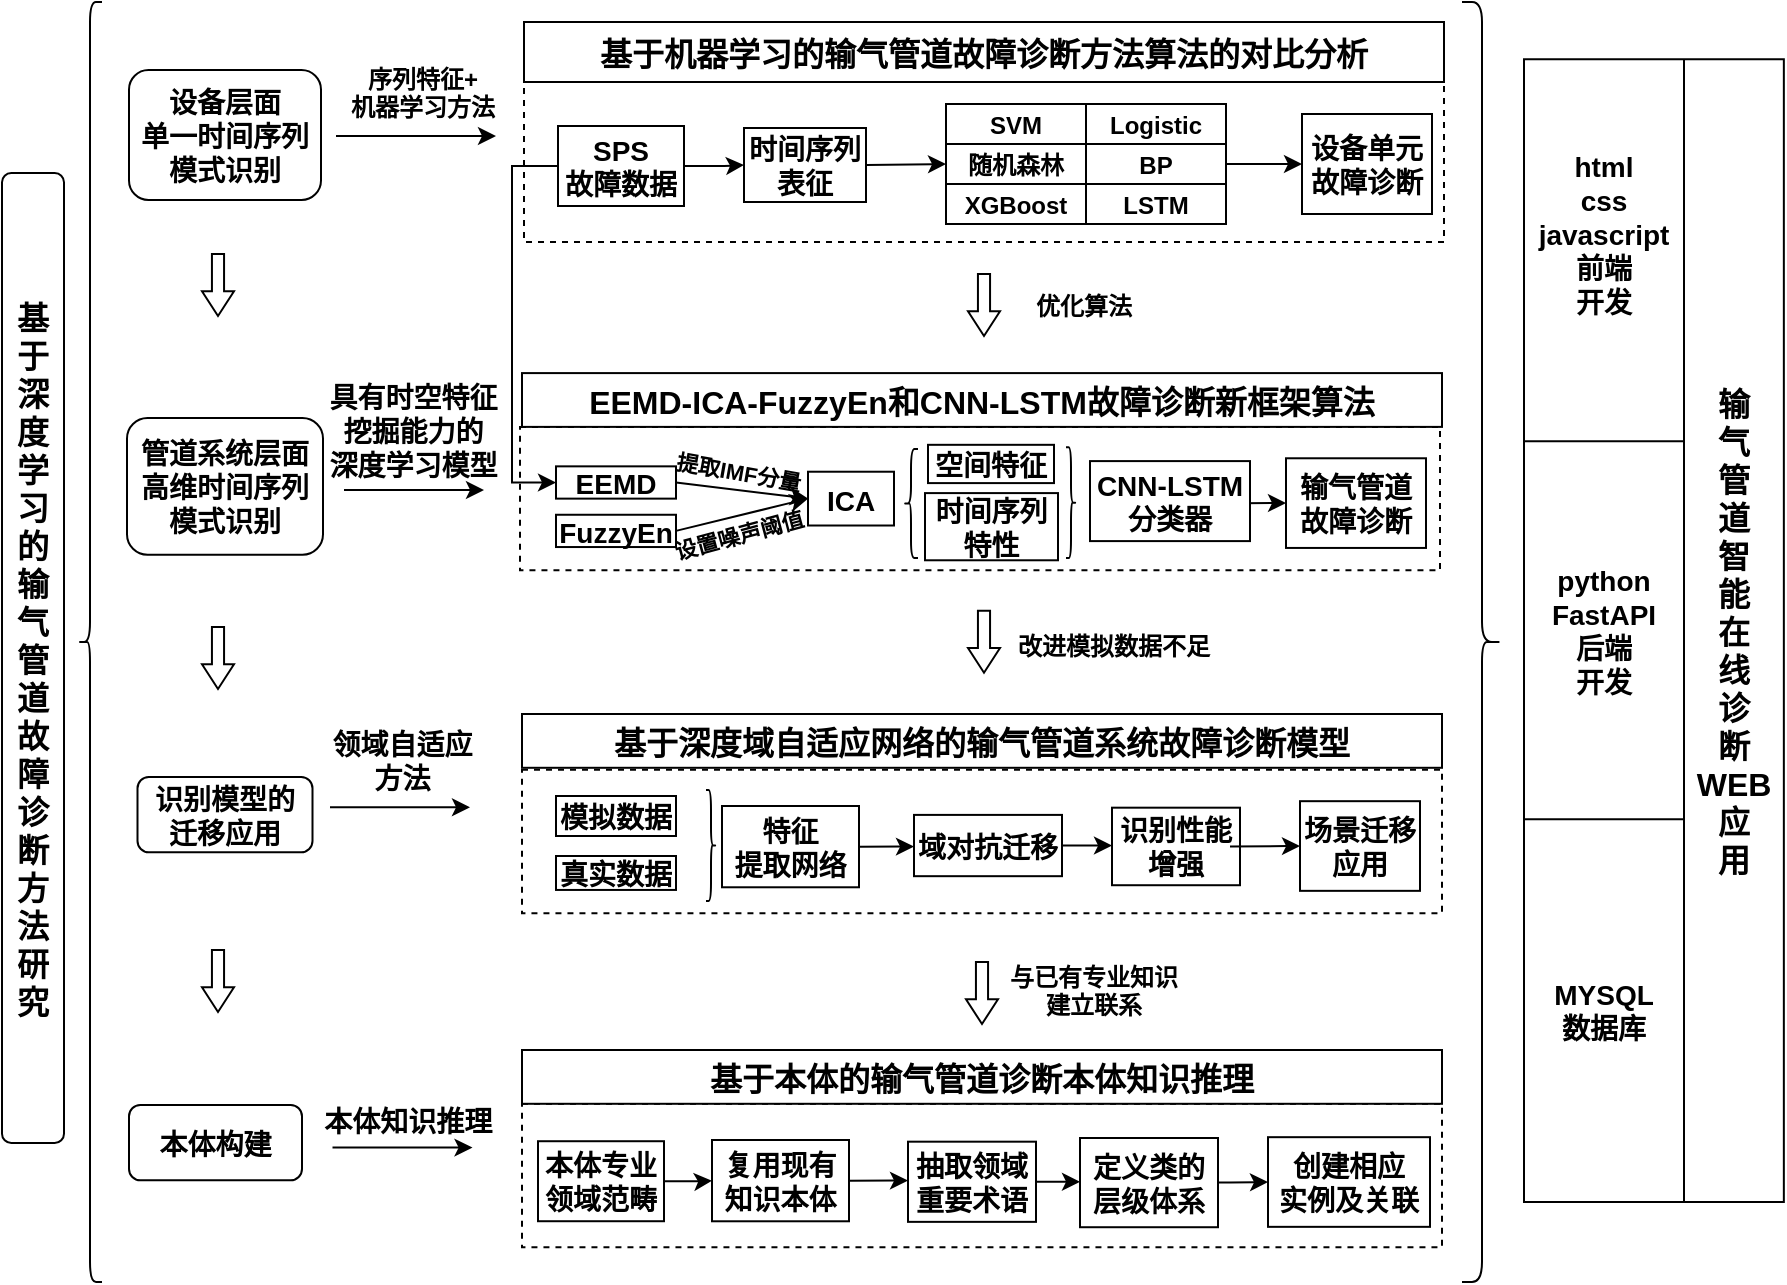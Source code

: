 <mxfile version="22.1.2" type="github">
  <diagram name="第 1 页" id="HYvwxCKRt6-kvIY1RSBt">
    <mxGraphModel dx="720" dy="1565" grid="1" gridSize="10" guides="1" tooltips="1" connect="1" arrows="1" fold="1" page="1" pageScale="1" pageWidth="827" pageHeight="1169" math="0" shadow="0">
      <root>
        <mxCell id="0" />
        <mxCell id="1" parent="0" />
        <mxCell id="2n91kEc1MEfVxPzDMiQJ-1" value="基&#xa;于&#xa;深&#xa;度&#xa;学&#xa;习&#xa;的&#xa;输&#xa;气&#xa;管&#xa;道&#xa;故&#xa;障&#xa;诊&#xa;断&#xa;方&#xa;法&#xa;研&#xa;究" style="rounded=1;glass=0;fontFamily=Helvetica;fontStyle=1;fontSize=16;" vertex="1" parent="1">
          <mxGeometry x="9" y="-974.5" width="31" height="485" as="geometry" />
        </mxCell>
        <mxCell id="2n91kEc1MEfVxPzDMiQJ-2" value="" style="shape=curlyBracket;rounded=1;labelPosition=left;verticalLabelPosition=middle;align=right;verticalAlign=middle;fontFamily=Helvetica;fontStyle=1;" vertex="1" parent="1">
          <mxGeometry x="47" y="-1060" width="12" height="640" as="geometry" />
        </mxCell>
        <mxCell id="2n91kEc1MEfVxPzDMiQJ-3" value="" style="group;fontFamily=Helvetica;fontStyle=1;" vertex="1" connectable="0" parent="1">
          <mxGeometry x="269" y="-874.448" width="460" height="111.828" as="geometry" />
        </mxCell>
        <mxCell id="2n91kEc1MEfVxPzDMiQJ-4" value="" style="rounded=0;dashed=1;fontFamily=Helvetica;fontStyle=1;" vertex="1" parent="2n91kEc1MEfVxPzDMiQJ-3">
          <mxGeometry x="-1" y="26.897" width="460" height="71.724" as="geometry" />
        </mxCell>
        <mxCell id="2n91kEc1MEfVxPzDMiQJ-5" value="EEMD-ICA-FuzzyEn和CNN-LSTM故障诊断新框架算法" style="rounded=0;fontFamily=Helvetica;fontStyle=1;fontSize=16;" vertex="1" parent="2n91kEc1MEfVxPzDMiQJ-3">
          <mxGeometry width="460" height="26.897" as="geometry" />
        </mxCell>
        <mxCell id="2n91kEc1MEfVxPzDMiQJ-6" value="EEMD" style="rounded=0;fontFamily=Helvetica;fontSize=14;fontStyle=1;" vertex="1" parent="2n91kEc1MEfVxPzDMiQJ-3">
          <mxGeometry x="17" y="46.621" width="60" height="16.138" as="geometry" />
        </mxCell>
        <mxCell id="2n91kEc1MEfVxPzDMiQJ-7" value="ICA" style="rounded=0;fontFamily=Helvetica;fontSize=14;fontStyle=1;" vertex="1" parent="2n91kEc1MEfVxPzDMiQJ-3">
          <mxGeometry x="143" y="49.31" width="43" height="26.897" as="geometry" />
        </mxCell>
        <mxCell id="2n91kEc1MEfVxPzDMiQJ-8" value="输气管道&#xa;故障诊断" style="rounded=0;fontFamily=Helvetica;fontSize=14;fontStyle=1;" vertex="1" parent="2n91kEc1MEfVxPzDMiQJ-3">
          <mxGeometry x="382" y="42.59" width="70" height="44.83" as="geometry" />
        </mxCell>
        <mxCell id="2n91kEc1MEfVxPzDMiQJ-9" value="" style="edgeStyle=orthogonalEdgeStyle;rounded=0;orthogonalLoop=1;jettySize=auto;exitX=1;exitY=0.5;exitDx=0;exitDy=0;fontFamily=Helvetica;fontStyle=1" edge="1" parent="2n91kEc1MEfVxPzDMiQJ-3" target="2n91kEc1MEfVxPzDMiQJ-8">
          <mxGeometry relative="1" as="geometry">
            <mxPoint x="338" y="64.552" as="sourcePoint" />
          </mxGeometry>
        </mxCell>
        <mxCell id="2n91kEc1MEfVxPzDMiQJ-10" value="" style="endArrow=classic;rounded=0;exitX=1;exitY=0.5;exitDx=0;exitDy=0;entryX=0;entryY=0.5;entryDx=0;entryDy=0;fontFamily=Helvetica;fontStyle=1" edge="1" parent="2n91kEc1MEfVxPzDMiQJ-3" source="2n91kEc1MEfVxPzDMiQJ-6" target="2n91kEc1MEfVxPzDMiQJ-7">
          <mxGeometry width="50" height="50" relative="1" as="geometry">
            <mxPoint x="126" y="71.724" as="sourcePoint" />
            <mxPoint x="176" y="26.897" as="targetPoint" />
          </mxGeometry>
        </mxCell>
        <mxCell id="2n91kEc1MEfVxPzDMiQJ-11" value="FuzzyEn" style="rounded=0;fontFamily=Helvetica;fontSize=14;fontStyle=1;" vertex="1" parent="2n91kEc1MEfVxPzDMiQJ-3">
          <mxGeometry x="17" y="70.828" width="60" height="16.138" as="geometry" />
        </mxCell>
        <mxCell id="2n91kEc1MEfVxPzDMiQJ-12" value="提取IMF分量" style="text;strokeColor=none;fillColor=none;align=center;verticalAlign=middle;rounded=0;rotation=10;fontFamily=Helvetica;fontStyle=1;fontSize=11;" vertex="1" parent="2n91kEc1MEfVxPzDMiQJ-3">
          <mxGeometry x="77" y="35.86" width="63" height="26.9" as="geometry" />
        </mxCell>
        <mxCell id="2n91kEc1MEfVxPzDMiQJ-13" value="" style="endArrow=classic;rounded=0;exitX=1;exitY=0.5;exitDx=0;exitDy=0;entryX=0;entryY=0.5;entryDx=0;entryDy=0;fontFamily=Helvetica;fontStyle=1" edge="1" parent="2n91kEc1MEfVxPzDMiQJ-3" source="2n91kEc1MEfVxPzDMiQJ-11" target="2n91kEc1MEfVxPzDMiQJ-7">
          <mxGeometry width="50" height="50" relative="1" as="geometry">
            <mxPoint x="86" y="125.517" as="sourcePoint" />
            <mxPoint x="136" y="62.759" as="targetPoint" />
          </mxGeometry>
        </mxCell>
        <mxCell id="2n91kEc1MEfVxPzDMiQJ-14" value="设置噪声阈值" style="text;strokeColor=none;fillColor=none;align=center;verticalAlign=middle;rounded=0;rotation=-15;fontFamily=Helvetica;fontStyle=1;fontSize=11;" vertex="1" parent="2n91kEc1MEfVxPzDMiQJ-3">
          <mxGeometry x="74.5" y="76.21" width="68" height="8.97" as="geometry" />
        </mxCell>
        <mxCell id="2n91kEc1MEfVxPzDMiQJ-15" value="空间特征" style="rounded=0;fontFamily=Helvetica;fontSize=14;fontStyle=1;" vertex="1" parent="2n91kEc1MEfVxPzDMiQJ-3">
          <mxGeometry x="203" y="35.86" width="63" height="19.14" as="geometry" />
        </mxCell>
        <mxCell id="2n91kEc1MEfVxPzDMiQJ-16" value="CNN-LSTM&#xa;分类器" style="rounded=0;fontFamily=Helvetica;fontSize=14;fontStyle=1;" vertex="1" parent="2n91kEc1MEfVxPzDMiQJ-3">
          <mxGeometry x="284" y="44" width="80" height="40" as="geometry" />
        </mxCell>
        <mxCell id="2n91kEc1MEfVxPzDMiQJ-17" value="时间序列&#xa;特性" style="rounded=0;fontFamily=Helvetica;fontSize=14;fontStyle=1;" vertex="1" parent="2n91kEc1MEfVxPzDMiQJ-3">
          <mxGeometry x="201.5" y="60" width="66.5" height="33.59" as="geometry" />
        </mxCell>
        <mxCell id="2n91kEc1MEfVxPzDMiQJ-18" value="" style="shape=curlyBracket;rounded=1;labelPosition=left;verticalLabelPosition=middle;align=right;verticalAlign=middle;fontFamily=Helvetica;fontStyle=1;" vertex="1" parent="2n91kEc1MEfVxPzDMiQJ-3">
          <mxGeometry x="191" y="37.95" width="7" height="54.55" as="geometry" />
        </mxCell>
        <mxCell id="2n91kEc1MEfVxPzDMiQJ-19" value="" style="shape=curlyBracket;rounded=1;flipH=1;labelPosition=right;verticalLabelPosition=middle;align=left;verticalAlign=middle;fontFamily=Helvetica;fontStyle=1;" vertex="1" parent="2n91kEc1MEfVxPzDMiQJ-3">
          <mxGeometry x="272" y="37.05" width="5" height="55.45" as="geometry" />
        </mxCell>
        <mxCell id="2n91kEc1MEfVxPzDMiQJ-20" value="" style="group;fontFamily=Helvetica;fontStyle=1;" vertex="1" connectable="0" parent="1">
          <mxGeometry x="269" y="-733.998" width="460" height="98.621" as="geometry" />
        </mxCell>
        <mxCell id="2n91kEc1MEfVxPzDMiQJ-21" value="" style="rounded=0;dashed=1;fontFamily=Helvetica;fontStyle=1;" vertex="1" parent="2n91kEc1MEfVxPzDMiQJ-20">
          <mxGeometry y="57.897" width="460" height="71.724" as="geometry" />
        </mxCell>
        <mxCell id="2n91kEc1MEfVxPzDMiQJ-22" value="基于深度域自适应网络的输气管道系统故障诊断模型" style="rounded=0;fontFamily=Helvetica;fontStyle=1;fontSize=16;" vertex="1" parent="2n91kEc1MEfVxPzDMiQJ-20">
          <mxGeometry y="30" width="460" height="26.897" as="geometry" />
        </mxCell>
        <mxCell id="2n91kEc1MEfVxPzDMiQJ-23" value="模拟数据" style="rounded=0;fontFamily=Helvetica;fontSize=14;fontStyle=1;" vertex="1" parent="2n91kEc1MEfVxPzDMiQJ-20">
          <mxGeometry x="17" y="71" width="60" height="20" as="geometry" />
        </mxCell>
        <mxCell id="2n91kEc1MEfVxPzDMiQJ-24" value="识别性能&#xa;增强" style="rounded=0;fontFamily=Helvetica;fontSize=14;fontStyle=1;" vertex="1" parent="2n91kEc1MEfVxPzDMiQJ-20">
          <mxGeometry x="295" y="76.84" width="64" height="38.77" as="geometry" />
        </mxCell>
        <mxCell id="2n91kEc1MEfVxPzDMiQJ-25" value="场景迁移&#xa;应用" style="rounded=0;fontFamily=Helvetica;fontSize=14;fontStyle=1;" vertex="1" parent="2n91kEc1MEfVxPzDMiQJ-20">
          <mxGeometry x="389" y="73.588" width="60" height="44.828" as="geometry" />
        </mxCell>
        <mxCell id="2n91kEc1MEfVxPzDMiQJ-26" value="" style="edgeStyle=orthogonalEdgeStyle;rounded=0;orthogonalLoop=1;jettySize=auto;exitX=1;exitY=0.5;exitDx=0;exitDy=0;fontFamily=Helvetica;entryX=0;entryY=0.5;entryDx=0;entryDy=0;fontStyle=1" edge="1" parent="2n91kEc1MEfVxPzDMiQJ-20" source="2n91kEc1MEfVxPzDMiQJ-24" target="2n91kEc1MEfVxPzDMiQJ-25">
          <mxGeometry relative="1" as="geometry">
            <mxPoint x="336" y="95.542" as="sourcePoint" />
            <mxPoint x="384" y="95.988" as="targetPoint" />
            <Array as="points">
              <mxPoint x="354" y="96" />
            </Array>
          </mxGeometry>
        </mxCell>
        <mxCell id="2n91kEc1MEfVxPzDMiQJ-27" value="真实数据" style="rounded=0;fontFamily=Helvetica;fontSize=14;fontStyle=1;" vertex="1" parent="2n91kEc1MEfVxPzDMiQJ-20">
          <mxGeometry x="17" y="101" width="60" height="16.97" as="geometry" />
        </mxCell>
        <mxCell id="2n91kEc1MEfVxPzDMiQJ-28" value="" style="edgeStyle=orthogonalEdgeStyle;rounded=0;orthogonalLoop=1;jettySize=auto;exitX=1;exitY=0.5;exitDx=0;exitDy=0;entryX=0;entryY=0.5;entryDx=0;entryDy=0;fontFamily=Helvetica;fontStyle=1" edge="1" parent="2n91kEc1MEfVxPzDMiQJ-20" source="2n91kEc1MEfVxPzDMiQJ-29" target="2n91kEc1MEfVxPzDMiQJ-24">
          <mxGeometry relative="1" as="geometry" />
        </mxCell>
        <mxCell id="2n91kEc1MEfVxPzDMiQJ-29" value="域对抗迁移" style="rounded=0;fontFamily=Helvetica;fontSize=14;fontStyle=1;" vertex="1" parent="2n91kEc1MEfVxPzDMiQJ-20">
          <mxGeometry x="196" y="80.45" width="74" height="30.64" as="geometry" />
        </mxCell>
        <mxCell id="2n91kEc1MEfVxPzDMiQJ-30" value="" style="edgeStyle=orthogonalEdgeStyle;rounded=0;orthogonalLoop=1;jettySize=auto;exitX=1;exitY=0.5;exitDx=0;exitDy=0;entryX=0;entryY=0.5;entryDx=0;entryDy=0;fontFamily=Helvetica;fontStyle=1" edge="1" parent="2n91kEc1MEfVxPzDMiQJ-20" source="2n91kEc1MEfVxPzDMiQJ-31" target="2n91kEc1MEfVxPzDMiQJ-29">
          <mxGeometry relative="1" as="geometry" />
        </mxCell>
        <mxCell id="2n91kEc1MEfVxPzDMiQJ-31" value="特征&#xa;提取网络" style="rounded=0;fontFamily=Helvetica;fontSize=14;fontStyle=1;" vertex="1" parent="2n91kEc1MEfVxPzDMiQJ-20">
          <mxGeometry x="100" y="76" width="68.5" height="40.64" as="geometry" />
        </mxCell>
        <mxCell id="2n91kEc1MEfVxPzDMiQJ-32" value="" style="shape=curlyBracket;rounded=1;flipH=1;labelPosition=right;verticalLabelPosition=middle;align=left;verticalAlign=middle;fontFamily=Helvetica;fontStyle=1;" vertex="1" parent="2n91kEc1MEfVxPzDMiQJ-20">
          <mxGeometry x="92" y="68.05" width="5" height="55.45" as="geometry" />
        </mxCell>
        <mxCell id="2n91kEc1MEfVxPzDMiQJ-33" value="设备层面&#xa;单一时间序列&#xa;模式识别" style="rounded=1;fontFamily=Helvetica;fontStyle=1;fontSize=14;" vertex="1" parent="1">
          <mxGeometry x="72.5" y="-1026" width="96" height="65" as="geometry" />
        </mxCell>
        <mxCell id="2n91kEc1MEfVxPzDMiQJ-34" value="管道系统层面&#xa;高维时间序列&#xa;模式识别" style="rounded=1;align=center;fontFamily=Helvetica;fontStyle=1;fontSize=14;" vertex="1" parent="1">
          <mxGeometry x="71.5" y="-852" width="98" height="68.4" as="geometry" />
        </mxCell>
        <mxCell id="2n91kEc1MEfVxPzDMiQJ-35" value="具有时空特征&#xa;挖掘能力的&#xa;深度学习模型" style="text;strokeColor=none;fillColor=none;align=center;verticalAlign=middle;rounded=0;fontFamily=Helvetica;fontSize=14;fontStyle=1;" vertex="1" parent="1">
          <mxGeometry x="164.25" y="-861.14" width="101" height="30" as="geometry" />
        </mxCell>
        <mxCell id="2n91kEc1MEfVxPzDMiQJ-36" value="" style="shape=singleArrow;direction=south;arrowWidth=0.379;arrowSize=0.4;noLabel=0;fontFamily=Helvetica;fontStyle=1;" vertex="1" parent="1">
          <mxGeometry x="492" y="-755.62" width="16" height="31" as="geometry" />
        </mxCell>
        <mxCell id="2n91kEc1MEfVxPzDMiQJ-37" value="" style="shape=singleArrow;direction=south;arrowWidth=0.379;arrowSize=0.4;noLabel=0;fontFamily=Helvetica;fontStyle=1;" vertex="1" parent="1">
          <mxGeometry x="491" y="-580" width="16" height="31" as="geometry" />
        </mxCell>
        <mxCell id="2n91kEc1MEfVxPzDMiQJ-38" value="" style="shape=singleArrow;direction=south;arrowWidth=0.379;arrowSize=0.4;noLabel=0;fontFamily=Helvetica;fontStyle=1;" vertex="1" parent="1">
          <mxGeometry x="492" y="-924" width="16" height="31" as="geometry" />
        </mxCell>
        <mxCell id="2n91kEc1MEfVxPzDMiQJ-39" value="" style="group;fontFamily=Helvetica;fontStyle=1;" vertex="1" connectable="0" parent="1">
          <mxGeometry x="270" y="-1050" width="460" height="110" as="geometry" />
        </mxCell>
        <mxCell id="2n91kEc1MEfVxPzDMiQJ-40" value="" style="rounded=0;dashed=1;fontFamily=Helvetica;fontStyle=1;" vertex="1" parent="2n91kEc1MEfVxPzDMiQJ-39">
          <mxGeometry y="30" width="460" height="80" as="geometry" />
        </mxCell>
        <mxCell id="2n91kEc1MEfVxPzDMiQJ-41" value="基于机器学习的输气管道故障诊断方法算法的对比分析" style="rounded=0;fontFamily=Helvetica;fontStyle=1;fontSize=16;" vertex="1" parent="2n91kEc1MEfVxPzDMiQJ-39">
          <mxGeometry width="460" height="30" as="geometry" />
        </mxCell>
        <mxCell id="2n91kEc1MEfVxPzDMiQJ-42" value="SPS&#xa;故障数据" style="rounded=0;fontFamily=Helvetica;fontSize=14;fontStyle=1;" vertex="1" parent="2n91kEc1MEfVxPzDMiQJ-39">
          <mxGeometry x="17" y="52" width="63" height="40" as="geometry" />
        </mxCell>
        <mxCell id="2n91kEc1MEfVxPzDMiQJ-43" value="" style="shape=table;startSize=0;container=1;collapsible=0;childLayout=tableLayout;fontSize=14;fontFamily=Helvetica;fontStyle=1;" vertex="1" parent="2n91kEc1MEfVxPzDMiQJ-39">
          <mxGeometry x="211" y="41" width="140" height="60" as="geometry" />
        </mxCell>
        <mxCell id="2n91kEc1MEfVxPzDMiQJ-44" value="" style="shape=tableRow;horizontal=0;startSize=0;swimlaneHead=0;swimlaneBody=0;strokeColor=inherit;top=0;left=0;bottom=0;right=0;collapsible=0;dropTarget=0;fillColor=none;points=[[0,0.5],[1,0.5]];portConstraint=eastwest;fontSize=16;fontFamily=Helvetica;fontStyle=1;" vertex="1" parent="2n91kEc1MEfVxPzDMiQJ-43">
          <mxGeometry width="140" height="20" as="geometry" />
        </mxCell>
        <mxCell id="2n91kEc1MEfVxPzDMiQJ-45" value="SVM" style="shape=partialRectangle;connectable=0;strokeColor=inherit;overflow=hidden;fillColor=none;top=0;left=0;bottom=0;right=0;pointerEvents=1;fontSize=12;fontFamily=Helvetica;fontStyle=1;" vertex="1" parent="2n91kEc1MEfVxPzDMiQJ-44">
          <mxGeometry width="70" height="20" as="geometry">
            <mxRectangle width="70" height="20" as="alternateBounds" />
          </mxGeometry>
        </mxCell>
        <mxCell id="2n91kEc1MEfVxPzDMiQJ-46" value="Logistic" style="shape=partialRectangle;connectable=0;strokeColor=inherit;overflow=hidden;fillColor=none;top=0;left=0;bottom=0;right=0;pointerEvents=1;fontSize=12;fontFamily=Helvetica;fontStyle=1;" vertex="1" parent="2n91kEc1MEfVxPzDMiQJ-44">
          <mxGeometry x="70" width="70" height="20" as="geometry">
            <mxRectangle width="70" height="20" as="alternateBounds" />
          </mxGeometry>
        </mxCell>
        <mxCell id="2n91kEc1MEfVxPzDMiQJ-47" value="" style="shape=tableRow;horizontal=0;startSize=0;swimlaneHead=0;swimlaneBody=0;strokeColor=inherit;top=0;left=0;bottom=0;right=0;collapsible=0;dropTarget=0;fillColor=none;points=[[0,0.5],[1,0.5]];portConstraint=eastwest;fontSize=16;fontFamily=Helvetica;fontStyle=1;" vertex="1" parent="2n91kEc1MEfVxPzDMiQJ-43">
          <mxGeometry y="20" width="140" height="20" as="geometry" />
        </mxCell>
        <mxCell id="2n91kEc1MEfVxPzDMiQJ-48" value="随机森林" style="shape=partialRectangle;connectable=0;strokeColor=inherit;overflow=hidden;fillColor=none;top=0;left=0;bottom=0;right=0;pointerEvents=1;fontSize=12;fontFamily=Helvetica;fontStyle=1;" vertex="1" parent="2n91kEc1MEfVxPzDMiQJ-47">
          <mxGeometry width="70" height="20" as="geometry">
            <mxRectangle width="70" height="20" as="alternateBounds" />
          </mxGeometry>
        </mxCell>
        <mxCell id="2n91kEc1MEfVxPzDMiQJ-49" value="BP" style="shape=partialRectangle;connectable=0;strokeColor=inherit;overflow=hidden;fillColor=none;top=0;left=0;bottom=0;right=0;pointerEvents=1;fontSize=12;fontFamily=Helvetica;fontStyle=1;" vertex="1" parent="2n91kEc1MEfVxPzDMiQJ-47">
          <mxGeometry x="70" width="70" height="20" as="geometry">
            <mxRectangle width="70" height="20" as="alternateBounds" />
          </mxGeometry>
        </mxCell>
        <mxCell id="2n91kEc1MEfVxPzDMiQJ-50" value="" style="shape=tableRow;horizontal=0;startSize=0;swimlaneHead=0;swimlaneBody=0;strokeColor=inherit;top=0;left=0;bottom=0;right=0;collapsible=0;dropTarget=0;fillColor=none;points=[[0,0.5],[1,0.5]];portConstraint=eastwest;fontSize=16;fontFamily=Helvetica;fontStyle=1;" vertex="1" parent="2n91kEc1MEfVxPzDMiQJ-43">
          <mxGeometry y="40" width="140" height="20" as="geometry" />
        </mxCell>
        <mxCell id="2n91kEc1MEfVxPzDMiQJ-51" value="XGBoost" style="shape=partialRectangle;connectable=0;strokeColor=inherit;overflow=hidden;fillColor=none;top=0;left=0;bottom=0;right=0;pointerEvents=1;fontSize=12;fontFamily=Helvetica;fontStyle=1;" vertex="1" parent="2n91kEc1MEfVxPzDMiQJ-50">
          <mxGeometry width="70" height="20" as="geometry">
            <mxRectangle width="70" height="20" as="alternateBounds" />
          </mxGeometry>
        </mxCell>
        <mxCell id="2n91kEc1MEfVxPzDMiQJ-52" value="LSTM" style="shape=partialRectangle;connectable=0;strokeColor=inherit;overflow=hidden;fillColor=none;top=0;left=0;bottom=0;right=0;pointerEvents=1;fontSize=12;fontFamily=Helvetica;fontStyle=1;" vertex="1" parent="2n91kEc1MEfVxPzDMiQJ-50">
          <mxGeometry x="70" width="70" height="20" as="geometry">
            <mxRectangle width="70" height="20" as="alternateBounds" />
          </mxGeometry>
        </mxCell>
        <mxCell id="2n91kEc1MEfVxPzDMiQJ-53" value="设备单元&#xa;故障诊断" style="rounded=0;fontFamily=Helvetica;fontSize=14;fontStyle=1;" vertex="1" parent="2n91kEc1MEfVxPzDMiQJ-39">
          <mxGeometry x="389" y="46" width="65" height="50" as="geometry" />
        </mxCell>
        <mxCell id="2n91kEc1MEfVxPzDMiQJ-54" value="" style="edgeStyle=orthogonalEdgeStyle;rounded=0;orthogonalLoop=1;jettySize=auto;exitX=1;exitY=0.5;exitDx=0;exitDy=0;fontFamily=Helvetica;fontStyle=1" edge="1" parent="2n91kEc1MEfVxPzDMiQJ-39" source="2n91kEc1MEfVxPzDMiQJ-47" target="2n91kEc1MEfVxPzDMiQJ-53">
          <mxGeometry relative="1" as="geometry" />
        </mxCell>
        <mxCell id="2n91kEc1MEfVxPzDMiQJ-91" value="时间序列&#xa;表征" style="rounded=0;fontFamily=Helvetica;fontSize=14;fontStyle=1;" vertex="1" parent="2n91kEc1MEfVxPzDMiQJ-39">
          <mxGeometry x="110" y="53" width="61" height="37" as="geometry" />
        </mxCell>
        <mxCell id="2n91kEc1MEfVxPzDMiQJ-92" value="" style="edgeStyle=orthogonalEdgeStyle;rounded=0;orthogonalLoop=1;jettySize=auto;entryX=0;entryY=0.5;entryDx=0;entryDy=0;fontFamily=Helvetica;fontStyle=1" edge="1" parent="2n91kEc1MEfVxPzDMiQJ-39" source="2n91kEc1MEfVxPzDMiQJ-42" target="2n91kEc1MEfVxPzDMiQJ-91">
          <mxGeometry relative="1" as="geometry" />
        </mxCell>
        <mxCell id="2n91kEc1MEfVxPzDMiQJ-93" value="" style="endArrow=classic;rounded=0;exitX=1;exitY=0.5;exitDx=0;exitDy=0;entryX=0;entryY=0.5;entryDx=0;entryDy=0;fontFamily=Helvetica;fontStyle=1" edge="1" parent="2n91kEc1MEfVxPzDMiQJ-39" source="2n91kEc1MEfVxPzDMiQJ-91" target="2n91kEc1MEfVxPzDMiQJ-47">
          <mxGeometry width="50" height="50" relative="1" as="geometry">
            <mxPoint x="216" y="220" as="sourcePoint" />
            <mxPoint x="266" y="170" as="targetPoint" />
          </mxGeometry>
        </mxCell>
        <mxCell id="2n91kEc1MEfVxPzDMiQJ-55" value="" style="edgeStyle=orthogonalEdgeStyle;rounded=0;orthogonalLoop=1;jettySize=auto;exitX=0;exitY=0.5;exitDx=0;exitDy=0;entryX=0;entryY=0.5;entryDx=0;entryDy=0;fontFamily=Helvetica;fontStyle=1" edge="1" parent="1" source="2n91kEc1MEfVxPzDMiQJ-42" target="2n91kEc1MEfVxPzDMiQJ-6">
          <mxGeometry relative="1" as="geometry">
            <Array as="points">
              <mxPoint x="264" y="-978" />
              <mxPoint x="264" y="-820" />
            </Array>
          </mxGeometry>
        </mxCell>
        <mxCell id="2n91kEc1MEfVxPzDMiQJ-56" value="" style="endArrow=classic;rounded=0;fontFamily=Helvetica;fontStyle=1" edge="1" parent="1">
          <mxGeometry width="50" height="50" relative="1" as="geometry">
            <mxPoint x="180" y="-816" as="sourcePoint" />
            <mxPoint x="250" y="-816" as="targetPoint" />
          </mxGeometry>
        </mxCell>
        <mxCell id="2n91kEc1MEfVxPzDMiQJ-57" value="识别模型的&#xa;迁移应用" style="rounded=1;fontFamily=Helvetica;fontStyle=1;fontSize=14;" vertex="1" parent="1">
          <mxGeometry x="76.75" y="-672.53" width="87.5" height="37.69" as="geometry" />
        </mxCell>
        <mxCell id="2n91kEc1MEfVxPzDMiQJ-58" value="" style="endArrow=classic;rounded=0;fontFamily=Helvetica;fontStyle=1" edge="1" parent="1">
          <mxGeometry width="50" height="50" relative="1" as="geometry">
            <mxPoint x="173" y="-657.34" as="sourcePoint" />
            <mxPoint x="243" y="-657.34" as="targetPoint" />
          </mxGeometry>
        </mxCell>
        <mxCell id="2n91kEc1MEfVxPzDMiQJ-59" value="" style="group;fontFamily=Helvetica;fontStyle=1;" vertex="1" connectable="0" parent="1">
          <mxGeometry x="269" y="-558.998" width="470" height="98.621" as="geometry" />
        </mxCell>
        <mxCell id="2n91kEc1MEfVxPzDMiQJ-60" value="" style="rounded=0;dashed=1;fontFamily=Helvetica;fontStyle=1;" vertex="1" parent="2n91kEc1MEfVxPzDMiQJ-59">
          <mxGeometry y="49.897" width="460" height="71.724" as="geometry" />
        </mxCell>
        <mxCell id="2n91kEc1MEfVxPzDMiQJ-61" value="基于本体的输气管道诊断本体知识推理" style="rounded=0;fontFamily=Helvetica;fontStyle=1;fontSize=16;" vertex="1" parent="2n91kEc1MEfVxPzDMiQJ-59">
          <mxGeometry y="23" width="460" height="26.897" as="geometry" />
        </mxCell>
        <mxCell id="2n91kEc1MEfVxPzDMiQJ-62" value="" style="edgeStyle=orthogonalEdgeStyle;rounded=0;orthogonalLoop=1;jettySize=auto;entryX=0;entryY=0.5;entryDx=0;entryDy=0;fontStyle=1;fontFamily=Helvetica;" edge="1" parent="2n91kEc1MEfVxPzDMiQJ-59" source="2n91kEc1MEfVxPzDMiQJ-63" target="2n91kEc1MEfVxPzDMiQJ-70">
          <mxGeometry relative="1" as="geometry" />
        </mxCell>
        <mxCell id="2n91kEc1MEfVxPzDMiQJ-63" value="本体专业&#xa;领域范畴" style="rounded=0;fontFamily=Helvetica;fontSize=14;fontStyle=1;" vertex="1" parent="2n91kEc1MEfVxPzDMiQJ-59">
          <mxGeometry x="8" y="68.61" width="63" height="40" as="geometry" />
        </mxCell>
        <mxCell id="2n91kEc1MEfVxPzDMiQJ-64" value="定义类的&#xa;层级体系" style="rounded=0;fontFamily=Helvetica;fontSize=14;fontStyle=1;" vertex="1" parent="2n91kEc1MEfVxPzDMiQJ-59">
          <mxGeometry x="279" y="67" width="69" height="44.61" as="geometry" />
        </mxCell>
        <mxCell id="2n91kEc1MEfVxPzDMiQJ-65" value="创建相应&#xa;实例及关联" style="rounded=0;fontFamily=Helvetica;fontSize=14;fontStyle=1;" vertex="1" parent="2n91kEc1MEfVxPzDMiQJ-59">
          <mxGeometry x="373" y="66.59" width="81" height="44.83" as="geometry" />
        </mxCell>
        <mxCell id="2n91kEc1MEfVxPzDMiQJ-66" value="" style="edgeStyle=orthogonalEdgeStyle;rounded=0;orthogonalLoop=1;jettySize=auto;exitX=1;exitY=0.5;exitDx=0;exitDy=0;fontFamily=Helvetica;entryX=0;entryY=0.5;entryDx=0;entryDy=0;fontStyle=1" edge="1" parent="2n91kEc1MEfVxPzDMiQJ-59" source="2n91kEc1MEfVxPzDMiQJ-64" target="2n91kEc1MEfVxPzDMiQJ-65">
          <mxGeometry relative="1" as="geometry">
            <mxPoint x="336" y="87.542" as="sourcePoint" />
            <mxPoint x="384" y="87.988" as="targetPoint" />
            <Array as="points">
              <mxPoint x="354" y="88" />
            </Array>
          </mxGeometry>
        </mxCell>
        <mxCell id="2n91kEc1MEfVxPzDMiQJ-67" value="" style="edgeStyle=orthogonalEdgeStyle;rounded=0;orthogonalLoop=1;jettySize=auto;exitX=1;exitY=0.5;exitDx=0;exitDy=0;entryX=0;entryY=0.5;entryDx=0;entryDy=0;fontFamily=Helvetica;fontStyle=1" edge="1" parent="2n91kEc1MEfVxPzDMiQJ-59" source="2n91kEc1MEfVxPzDMiQJ-68" target="2n91kEc1MEfVxPzDMiQJ-64">
          <mxGeometry relative="1" as="geometry" />
        </mxCell>
        <mxCell id="2n91kEc1MEfVxPzDMiQJ-68" value="抽取领域&#xa;重要术语" style="rounded=0;fontFamily=Helvetica;fontSize=14;fontStyle=1;" vertex="1" parent="2n91kEc1MEfVxPzDMiQJ-59">
          <mxGeometry x="193" y="68.84" width="64" height="40.09" as="geometry" />
        </mxCell>
        <mxCell id="2n91kEc1MEfVxPzDMiQJ-69" value="" style="edgeStyle=orthogonalEdgeStyle;rounded=0;orthogonalLoop=1;jettySize=auto;exitX=1;exitY=0.5;exitDx=0;exitDy=0;entryX=0;entryY=0.5;entryDx=0;entryDy=0;fontFamily=Helvetica;fontStyle=1" edge="1" parent="2n91kEc1MEfVxPzDMiQJ-59" source="2n91kEc1MEfVxPzDMiQJ-70" target="2n91kEc1MEfVxPzDMiQJ-68">
          <mxGeometry relative="1" as="geometry" />
        </mxCell>
        <mxCell id="2n91kEc1MEfVxPzDMiQJ-70" value="复用现有&#xa;知识本体" style="rounded=0;fontFamily=Helvetica;fontSize=14;fontStyle=1;" vertex="1" parent="2n91kEc1MEfVxPzDMiQJ-59">
          <mxGeometry x="95" y="68" width="68.5" height="40.64" as="geometry" />
        </mxCell>
        <mxCell id="2n91kEc1MEfVxPzDMiQJ-71" value="本体构建" style="rounded=1;fontFamily=Helvetica;fontStyle=1;fontSize=14;" vertex="1" parent="1">
          <mxGeometry x="72.5" y="-508.53" width="86.5" height="37.69" as="geometry" />
        </mxCell>
        <mxCell id="2n91kEc1MEfVxPzDMiQJ-72" value="" style="endArrow=classic;rounded=0;fontFamily=Helvetica;fontStyle=1" edge="1" parent="1">
          <mxGeometry width="50" height="50" relative="1" as="geometry">
            <mxPoint x="174.25" y="-487.19" as="sourcePoint" />
            <mxPoint x="244.25" y="-487.19" as="targetPoint" />
          </mxGeometry>
        </mxCell>
        <mxCell id="2n91kEc1MEfVxPzDMiQJ-73" value="序列特征+&#xa;机器学习方法" style="text;strokeColor=none;fillColor=none;align=center;verticalAlign=middle;rounded=0;fontFamily=Helvetica;fontStyle=1;" vertex="1" parent="1">
          <mxGeometry x="169" y="-1030" width="101" height="30" as="geometry" />
        </mxCell>
        <mxCell id="2n91kEc1MEfVxPzDMiQJ-74" value="" style="endArrow=classic;rounded=0;fontFamily=Helvetica;fontStyle=1" edge="1" parent="1">
          <mxGeometry width="50" height="50" relative="1" as="geometry">
            <mxPoint x="176" y="-993" as="sourcePoint" />
            <mxPoint x="256" y="-993" as="targetPoint" />
          </mxGeometry>
        </mxCell>
        <mxCell id="2n91kEc1MEfVxPzDMiQJ-75" value="领域自适应&#xa;方法" style="text;strokeColor=none;fillColor=none;align=center;verticalAlign=middle;rounded=0;fontFamily=Helvetica;fontSize=14;fontStyle=1;" vertex="1" parent="1">
          <mxGeometry x="164.25" y="-696" width="90" height="30" as="geometry" />
        </mxCell>
        <mxCell id="2n91kEc1MEfVxPzDMiQJ-76" value="" style="shape=singleArrow;direction=south;arrowWidth=0.379;arrowSize=0.4;noLabel=0;fontFamily=Helvetica;fontStyle=1;" vertex="1" parent="1">
          <mxGeometry x="109" y="-934" width="16" height="31" as="geometry" />
        </mxCell>
        <mxCell id="2n91kEc1MEfVxPzDMiQJ-77" value="" style="shape=singleArrow;direction=south;arrowWidth=0.379;arrowSize=0.4;noLabel=0;fontFamily=Helvetica;fontStyle=1;" vertex="1" parent="1">
          <mxGeometry x="109" y="-747.5" width="16" height="31" as="geometry" />
        </mxCell>
        <mxCell id="2n91kEc1MEfVxPzDMiQJ-78" value="" style="shape=singleArrow;direction=south;arrowWidth=0.379;arrowSize=0.4;noLabel=0;fontFamily=Helvetica;fontStyle=1;" vertex="1" parent="1">
          <mxGeometry x="109" y="-586" width="16" height="31" as="geometry" />
        </mxCell>
        <mxCell id="2n91kEc1MEfVxPzDMiQJ-79" value="本体知识推理" style="text;strokeColor=none;fillColor=none;align=center;verticalAlign=middle;rounded=0;fontFamily=Helvetica;fontSize=14;fontStyle=1;" vertex="1" parent="1">
          <mxGeometry x="164.25" y="-516" width="95.75" height="30" as="geometry" />
        </mxCell>
        <mxCell id="2n91kEc1MEfVxPzDMiQJ-80" value="" style="shape=curlyBracket;rounded=1;flipH=1;labelPosition=right;verticalLabelPosition=middle;align=left;verticalAlign=middle;fontFamily=Helvetica;fontStyle=1;" vertex="1" parent="1">
          <mxGeometry x="739" y="-1060" width="20" height="640" as="geometry" />
        </mxCell>
        <mxCell id="2n91kEc1MEfVxPzDMiQJ-81" value="" style="shape=table;startSize=0;container=1;collapsible=0;childLayout=tableLayout;fontSize=16;fontFamily=Helvetica;fontStyle=1;" vertex="1" parent="1">
          <mxGeometry x="770" y="-1031.38" width="129.926" height="571.38" as="geometry" />
        </mxCell>
        <mxCell id="2n91kEc1MEfVxPzDMiQJ-82" value="" style="shape=tableRow;horizontal=0;startSize=0;swimlaneHead=0;swimlaneBody=0;strokeColor=inherit;top=0;left=0;bottom=0;right=0;collapsible=0;dropTarget=0;fillColor=none;points=[[0,0.5],[1,0.5]];portConstraint=eastwest;fontSize=16;fontFamily=Helvetica;fontStyle=1;" vertex="1" parent="2n91kEc1MEfVxPzDMiQJ-81">
          <mxGeometry width="129.926" height="191" as="geometry" />
        </mxCell>
        <mxCell id="2n91kEc1MEfVxPzDMiQJ-83" value="html&#xa;css&#xa;javascript&#xa;前端&#xa;开发&#xa;" style="shape=partialRectangle;connectable=0;strokeColor=inherit;overflow=hidden;fillColor=none;top=0;left=0;bottom=0;right=0;pointerEvents=1;fontSize=14;fontFamily=Helvetica;fontStyle=1;" vertex="1" parent="2n91kEc1MEfVxPzDMiQJ-82">
          <mxGeometry width="80" height="191" as="geometry">
            <mxRectangle width="80" height="191" as="alternateBounds" />
          </mxGeometry>
        </mxCell>
        <mxCell id="2n91kEc1MEfVxPzDMiQJ-84" value="输&#xa;气&#xa;管&#xa;道&#xa;智&#xa;能&#xa;在&#xa;线&#xa;诊&#xa;断&#xa;WEB&#xa;应&#xa;用" style="shape=partialRectangle;connectable=0;strokeColor=inherit;overflow=hidden;fillColor=none;top=0;left=0;bottom=0;right=0;pointerEvents=1;fontSize=16;rowspan=3;colspan=1;fontFamily=Helvetica;fontStyle=1;" vertex="1" parent="2n91kEc1MEfVxPzDMiQJ-82">
          <mxGeometry x="80" width="50" height="571" as="geometry">
            <mxRectangle width="50" height="191" as="alternateBounds" />
          </mxGeometry>
        </mxCell>
        <mxCell id="2n91kEc1MEfVxPzDMiQJ-85" value="" style="shape=tableRow;horizontal=0;startSize=0;swimlaneHead=0;swimlaneBody=0;strokeColor=inherit;top=0;left=0;bottom=0;right=0;collapsible=0;dropTarget=0;fillColor=none;points=[[0,0.5],[1,0.5]];portConstraint=eastwest;fontSize=16;fontFamily=Helvetica;fontStyle=1;" vertex="1" parent="2n91kEc1MEfVxPzDMiQJ-81">
          <mxGeometry y="191" width="129.926" height="189" as="geometry" />
        </mxCell>
        <mxCell id="2n91kEc1MEfVxPzDMiQJ-86" value="python&#xa;FastAPI&#xa;后端&#xa;开发" style="shape=partialRectangle;connectable=0;strokeColor=inherit;overflow=hidden;fillColor=none;top=0;left=0;bottom=0;right=0;pointerEvents=1;fontSize=14;fontFamily=Helvetica;fontStyle=1;" vertex="1" parent="2n91kEc1MEfVxPzDMiQJ-85">
          <mxGeometry width="80" height="189" as="geometry">
            <mxRectangle width="80" height="189" as="alternateBounds" />
          </mxGeometry>
        </mxCell>
        <mxCell id="2n91kEc1MEfVxPzDMiQJ-87" value="" style="shape=partialRectangle;html=1;whiteSpace=wrap;connectable=0;strokeColor=inherit;overflow=hidden;fillColor=none;top=0;left=0;bottom=0;right=0;pointerEvents=1;fontSize=16;" vertex="1" visible="0" parent="2n91kEc1MEfVxPzDMiQJ-85">
          <mxGeometry x="80" width="50" height="189" as="geometry">
            <mxRectangle width="50" height="189" as="alternateBounds" />
          </mxGeometry>
        </mxCell>
        <mxCell id="2n91kEc1MEfVxPzDMiQJ-88" value="" style="shape=tableRow;horizontal=0;startSize=0;swimlaneHead=0;swimlaneBody=0;strokeColor=inherit;top=0;left=0;bottom=0;right=0;collapsible=0;dropTarget=0;fillColor=none;points=[[0,0.5],[1,0.5]];portConstraint=eastwest;fontSize=16;fontFamily=Helvetica;fontStyle=1;" vertex="1" parent="2n91kEc1MEfVxPzDMiQJ-81">
          <mxGeometry y="380" width="129.926" height="191" as="geometry" />
        </mxCell>
        <mxCell id="2n91kEc1MEfVxPzDMiQJ-89" value="MYSQL&#xa;数据库" style="shape=partialRectangle;connectable=0;strokeColor=inherit;overflow=hidden;fillColor=none;top=0;left=0;bottom=0;right=0;pointerEvents=1;fontSize=14;fontFamily=Helvetica;fontStyle=1;" vertex="1" parent="2n91kEc1MEfVxPzDMiQJ-88">
          <mxGeometry width="80" height="191" as="geometry">
            <mxRectangle width="80" height="191" as="alternateBounds" />
          </mxGeometry>
        </mxCell>
        <mxCell id="2n91kEc1MEfVxPzDMiQJ-90" value="" style="shape=partialRectangle;html=1;whiteSpace=wrap;connectable=0;strokeColor=inherit;overflow=hidden;fillColor=none;top=0;left=0;bottom=0;right=0;pointerEvents=1;fontSize=16;" vertex="1" visible="0" parent="2n91kEc1MEfVxPzDMiQJ-88">
          <mxGeometry x="80" width="50" height="191" as="geometry">
            <mxRectangle width="50" height="191" as="alternateBounds" />
          </mxGeometry>
        </mxCell>
        <mxCell id="2n91kEc1MEfVxPzDMiQJ-94" value="优化算法" style="text;strokeColor=none;fillColor=none;align=center;verticalAlign=middle;rounded=0;fontStyle=1;fontFamily=Helvetica;" vertex="1" parent="1">
          <mxGeometry x="520" y="-923.5" width="60" height="30" as="geometry" />
        </mxCell>
        <mxCell id="2n91kEc1MEfVxPzDMiQJ-95" value="改进模拟数据不足" style="text;strokeColor=none;fillColor=none;align=center;verticalAlign=middle;rounded=0;fontStyle=1;fontFamily=Helvetica;" vertex="1" parent="1">
          <mxGeometry x="520" y="-753.62" width="90" height="30" as="geometry" />
        </mxCell>
        <mxCell id="2n91kEc1MEfVxPzDMiQJ-96" value="与已有专业知识&#xa;建立联系" style="text;strokeColor=none;fillColor=none;align=center;verticalAlign=middle;rounded=0;fontStyle=1;fontFamily=Helvetica;" vertex="1" parent="1">
          <mxGeometry x="510" y="-581" width="90" height="30" as="geometry" />
        </mxCell>
      </root>
    </mxGraphModel>
  </diagram>
</mxfile>
